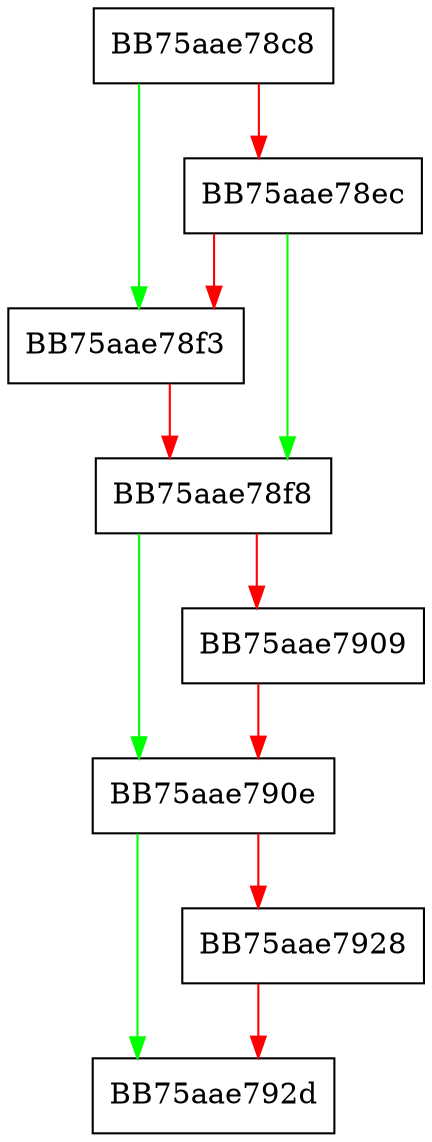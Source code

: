digraph addNodeLinkToMap {
  node [shape="box"];
  graph [splines=ortho];
  BB75aae78c8 -> BB75aae78f3 [color="green"];
  BB75aae78c8 -> BB75aae78ec [color="red"];
  BB75aae78ec -> BB75aae78f8 [color="green"];
  BB75aae78ec -> BB75aae78f3 [color="red"];
  BB75aae78f3 -> BB75aae78f8 [color="red"];
  BB75aae78f8 -> BB75aae790e [color="green"];
  BB75aae78f8 -> BB75aae7909 [color="red"];
  BB75aae7909 -> BB75aae790e [color="red"];
  BB75aae790e -> BB75aae792d [color="green"];
  BB75aae790e -> BB75aae7928 [color="red"];
  BB75aae7928 -> BB75aae792d [color="red"];
}